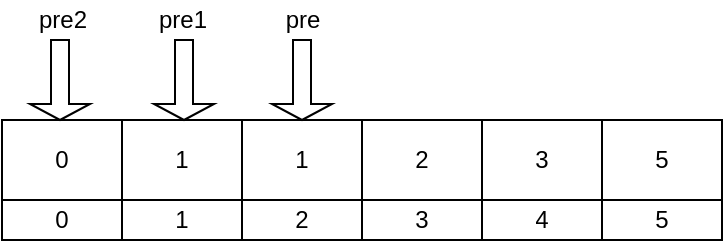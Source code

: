<mxfile version="16.2.7" type="github">
  <diagram id="p9vkV9sJzYtZRyESjGli" name="Page-1">
    <mxGraphModel dx="1209" dy="681" grid="1" gridSize="10" guides="1" tooltips="1" connect="1" arrows="1" fold="1" page="1" pageScale="1" pageWidth="827" pageHeight="1169" math="0" shadow="0">
      <root>
        <mxCell id="0" />
        <mxCell id="1" parent="0" />
        <mxCell id="IIrBJve8YpCOws99oeTv-14" value="" style="shape=table;startSize=0;container=1;collapsible=0;childLayout=tableLayout;" parent="1" vertex="1">
          <mxGeometry x="320" y="320" width="360" height="40" as="geometry" />
        </mxCell>
        <mxCell id="IIrBJve8YpCOws99oeTv-15" value="" style="shape=tableRow;horizontal=0;startSize=0;swimlaneHead=0;swimlaneBody=0;top=0;left=0;bottom=0;right=0;collapsible=0;dropTarget=0;fillColor=none;points=[[0,0.5],[1,0.5]];portConstraint=eastwest;" parent="IIrBJve8YpCOws99oeTv-14" vertex="1">
          <mxGeometry width="360" height="40" as="geometry" />
        </mxCell>
        <mxCell id="IIrBJve8YpCOws99oeTv-31" value="0" style="shape=partialRectangle;html=1;whiteSpace=wrap;connectable=0;overflow=hidden;fillColor=none;top=0;left=0;bottom=0;right=0;pointerEvents=1;" parent="IIrBJve8YpCOws99oeTv-15" vertex="1">
          <mxGeometry width="60" height="40" as="geometry">
            <mxRectangle width="60" height="40" as="alternateBounds" />
          </mxGeometry>
        </mxCell>
        <mxCell id="IIrBJve8YpCOws99oeTv-30" value="1" style="shape=partialRectangle;html=1;whiteSpace=wrap;connectable=0;overflow=hidden;fillColor=none;top=0;left=0;bottom=0;right=0;pointerEvents=1;" parent="IIrBJve8YpCOws99oeTv-15" vertex="1">
          <mxGeometry x="60" width="60" height="40" as="geometry">
            <mxRectangle width="60" height="40" as="alternateBounds" />
          </mxGeometry>
        </mxCell>
        <mxCell id="IIrBJve8YpCOws99oeTv-29" value="1" style="shape=partialRectangle;html=1;whiteSpace=wrap;connectable=0;overflow=hidden;fillColor=none;top=0;left=0;bottom=0;right=0;pointerEvents=1;" parent="IIrBJve8YpCOws99oeTv-15" vertex="1">
          <mxGeometry x="120" width="60" height="40" as="geometry">
            <mxRectangle width="60" height="40" as="alternateBounds" />
          </mxGeometry>
        </mxCell>
        <mxCell id="IIrBJve8YpCOws99oeTv-16" value="2" style="shape=partialRectangle;html=1;whiteSpace=wrap;connectable=0;overflow=hidden;fillColor=none;top=0;left=0;bottom=0;right=0;pointerEvents=1;" parent="IIrBJve8YpCOws99oeTv-15" vertex="1">
          <mxGeometry x="180" width="60" height="40" as="geometry">
            <mxRectangle width="60" height="40" as="alternateBounds" />
          </mxGeometry>
        </mxCell>
        <mxCell id="IIrBJve8YpCOws99oeTv-17" value="3" style="shape=partialRectangle;html=1;whiteSpace=wrap;connectable=0;overflow=hidden;fillColor=none;top=0;left=0;bottom=0;right=0;pointerEvents=1;" parent="IIrBJve8YpCOws99oeTv-15" vertex="1">
          <mxGeometry x="240" width="60" height="40" as="geometry">
            <mxRectangle width="60" height="40" as="alternateBounds" />
          </mxGeometry>
        </mxCell>
        <mxCell id="IIrBJve8YpCOws99oeTv-18" value="5" style="shape=partialRectangle;html=1;whiteSpace=wrap;connectable=0;overflow=hidden;fillColor=none;top=0;left=0;bottom=0;right=0;pointerEvents=1;" parent="IIrBJve8YpCOws99oeTv-15" vertex="1">
          <mxGeometry x="300" width="60" height="40" as="geometry">
            <mxRectangle width="60" height="40" as="alternateBounds" />
          </mxGeometry>
        </mxCell>
        <mxCell id="IIrBJve8YpCOws99oeTv-34" value="" style="shape=singleArrow;direction=south;whiteSpace=wrap;html=1;" parent="1" vertex="1">
          <mxGeometry x="334" y="280" width="30" height="40" as="geometry" />
        </mxCell>
        <mxCell id="IIrBJve8YpCOws99oeTv-35" value="" style="shape=singleArrow;direction=south;whiteSpace=wrap;html=1;" parent="1" vertex="1">
          <mxGeometry x="455" y="280" width="30" height="40" as="geometry" />
        </mxCell>
        <mxCell id="IIrBJve8YpCOws99oeTv-36" value="" style="shape=singleArrow;direction=south;whiteSpace=wrap;html=1;" parent="1" vertex="1">
          <mxGeometry x="396" y="280" width="30" height="40" as="geometry" />
        </mxCell>
        <mxCell id="IIrBJve8YpCOws99oeTv-38" value="pre2" style="text;html=1;align=center;verticalAlign=middle;resizable=0;points=[];autosize=1;strokeColor=none;fillColor=none;" parent="1" vertex="1">
          <mxGeometry x="330" y="260" width="40" height="20" as="geometry" />
        </mxCell>
        <mxCell id="IIrBJve8YpCOws99oeTv-39" value="pre1" style="text;html=1;align=center;verticalAlign=middle;resizable=0;points=[];autosize=1;strokeColor=none;fillColor=none;" parent="1" vertex="1">
          <mxGeometry x="390" y="260" width="40" height="20" as="geometry" />
        </mxCell>
        <mxCell id="IIrBJve8YpCOws99oeTv-40" value="pre" style="text;html=1;align=center;verticalAlign=middle;resizable=0;points=[];autosize=1;strokeColor=none;fillColor=none;" parent="1" vertex="1">
          <mxGeometry x="455" y="260" width="30" height="20" as="geometry" />
        </mxCell>
        <mxCell id="IIrBJve8YpCOws99oeTv-41" value="" style="shape=table;startSize=0;container=1;collapsible=0;childLayout=tableLayout;" parent="1" vertex="1">
          <mxGeometry x="320" y="360" width="360" height="20" as="geometry" />
        </mxCell>
        <mxCell id="IIrBJve8YpCOws99oeTv-42" value="" style="shape=tableRow;horizontal=0;startSize=0;swimlaneHead=0;swimlaneBody=0;top=0;left=0;bottom=0;right=0;collapsible=0;dropTarget=0;fillColor=none;points=[[0,0.5],[1,0.5]];portConstraint=eastwest;" parent="IIrBJve8YpCOws99oeTv-41" vertex="1">
          <mxGeometry width="360" height="20" as="geometry" />
        </mxCell>
        <mxCell id="IIrBJve8YpCOws99oeTv-43" value="0" style="shape=partialRectangle;html=1;whiteSpace=wrap;connectable=0;overflow=hidden;fillColor=none;top=0;left=0;bottom=0;right=0;pointerEvents=1;" parent="IIrBJve8YpCOws99oeTv-42" vertex="1">
          <mxGeometry width="60" height="20" as="geometry">
            <mxRectangle width="60" height="20" as="alternateBounds" />
          </mxGeometry>
        </mxCell>
        <mxCell id="IIrBJve8YpCOws99oeTv-44" value="1" style="shape=partialRectangle;html=1;whiteSpace=wrap;connectable=0;overflow=hidden;fillColor=none;top=0;left=0;bottom=0;right=0;pointerEvents=1;" parent="IIrBJve8YpCOws99oeTv-42" vertex="1">
          <mxGeometry x="60" width="60" height="20" as="geometry">
            <mxRectangle width="60" height="20" as="alternateBounds" />
          </mxGeometry>
        </mxCell>
        <mxCell id="IIrBJve8YpCOws99oeTv-45" value="2" style="shape=partialRectangle;html=1;whiteSpace=wrap;connectable=0;overflow=hidden;fillColor=none;top=0;left=0;bottom=0;right=0;pointerEvents=1;" parent="IIrBJve8YpCOws99oeTv-42" vertex="1">
          <mxGeometry x="120" width="60" height="20" as="geometry">
            <mxRectangle width="60" height="20" as="alternateBounds" />
          </mxGeometry>
        </mxCell>
        <mxCell id="IIrBJve8YpCOws99oeTv-46" value="3" style="shape=partialRectangle;html=1;whiteSpace=wrap;connectable=0;overflow=hidden;fillColor=none;top=0;left=0;bottom=0;right=0;pointerEvents=1;" parent="IIrBJve8YpCOws99oeTv-42" vertex="1">
          <mxGeometry x="180" width="60" height="20" as="geometry">
            <mxRectangle width="60" height="20" as="alternateBounds" />
          </mxGeometry>
        </mxCell>
        <mxCell id="IIrBJve8YpCOws99oeTv-47" value="4" style="shape=partialRectangle;html=1;whiteSpace=wrap;connectable=0;overflow=hidden;fillColor=none;top=0;left=0;bottom=0;right=0;pointerEvents=1;" parent="IIrBJve8YpCOws99oeTv-42" vertex="1">
          <mxGeometry x="240" width="60" height="20" as="geometry">
            <mxRectangle width="60" height="20" as="alternateBounds" />
          </mxGeometry>
        </mxCell>
        <mxCell id="IIrBJve8YpCOws99oeTv-48" value="5" style="shape=partialRectangle;html=1;whiteSpace=wrap;connectable=0;overflow=hidden;fillColor=none;top=0;left=0;bottom=0;right=0;pointerEvents=1;" parent="IIrBJve8YpCOws99oeTv-42" vertex="1">
          <mxGeometry x="300" width="60" height="20" as="geometry">
            <mxRectangle width="60" height="20" as="alternateBounds" />
          </mxGeometry>
        </mxCell>
      </root>
    </mxGraphModel>
  </diagram>
</mxfile>

